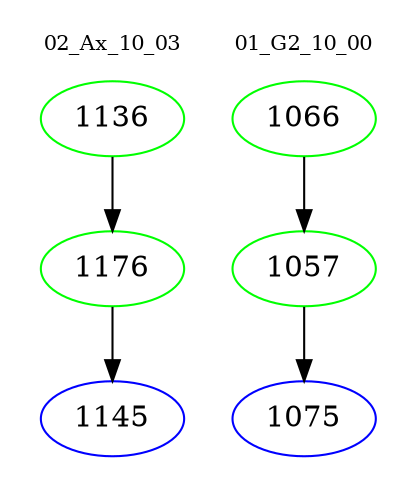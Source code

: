 digraph{
subgraph cluster_0 {
color = white
label = "02_Ax_10_03";
fontsize=10;
T0_1136 [label="1136", color="green"]
T0_1136 -> T0_1176 [color="black"]
T0_1176 [label="1176", color="green"]
T0_1176 -> T0_1145 [color="black"]
T0_1145 [label="1145", color="blue"]
}
subgraph cluster_1 {
color = white
label = "01_G2_10_00";
fontsize=10;
T1_1066 [label="1066", color="green"]
T1_1066 -> T1_1057 [color="black"]
T1_1057 [label="1057", color="green"]
T1_1057 -> T1_1075 [color="black"]
T1_1075 [label="1075", color="blue"]
}
}
